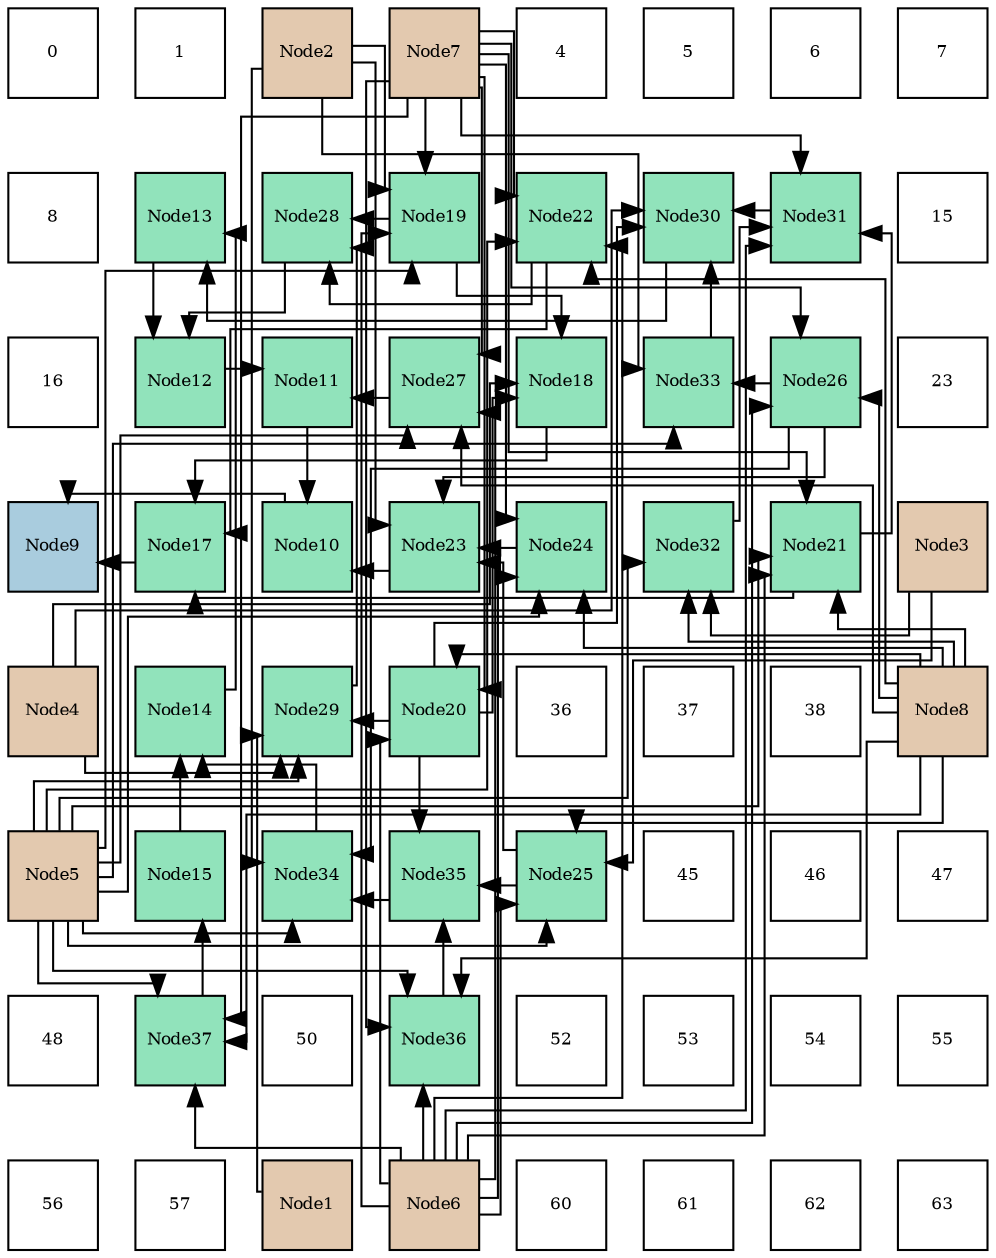 digraph layout{
 rankdir=TB;
 splines=ortho;
 node [style=filled shape=square fixedsize=true width=0.6];
0[label="0", fontsize=8, fillcolor="#ffffff"];
1[label="1", fontsize=8, fillcolor="#ffffff"];
2[label="Node2", fontsize=8, fillcolor="#e3c9af"];
3[label="Node7", fontsize=8, fillcolor="#e3c9af"];
4[label="4", fontsize=8, fillcolor="#ffffff"];
5[label="5", fontsize=8, fillcolor="#ffffff"];
6[label="6", fontsize=8, fillcolor="#ffffff"];
7[label="7", fontsize=8, fillcolor="#ffffff"];
8[label="8", fontsize=8, fillcolor="#ffffff"];
9[label="Node13", fontsize=8, fillcolor="#91e3bb"];
10[label="Node28", fontsize=8, fillcolor="#91e3bb"];
11[label="Node19", fontsize=8, fillcolor="#91e3bb"];
12[label="Node22", fontsize=8, fillcolor="#91e3bb"];
13[label="Node30", fontsize=8, fillcolor="#91e3bb"];
14[label="Node31", fontsize=8, fillcolor="#91e3bb"];
15[label="15", fontsize=8, fillcolor="#ffffff"];
16[label="16", fontsize=8, fillcolor="#ffffff"];
17[label="Node12", fontsize=8, fillcolor="#91e3bb"];
18[label="Node11", fontsize=8, fillcolor="#91e3bb"];
19[label="Node27", fontsize=8, fillcolor="#91e3bb"];
20[label="Node18", fontsize=8, fillcolor="#91e3bb"];
21[label="Node33", fontsize=8, fillcolor="#91e3bb"];
22[label="Node26", fontsize=8, fillcolor="#91e3bb"];
23[label="23", fontsize=8, fillcolor="#ffffff"];
24[label="Node9", fontsize=8, fillcolor="#a9ccde"];
25[label="Node17", fontsize=8, fillcolor="#91e3bb"];
26[label="Node10", fontsize=8, fillcolor="#91e3bb"];
27[label="Node23", fontsize=8, fillcolor="#91e3bb"];
28[label="Node24", fontsize=8, fillcolor="#91e3bb"];
29[label="Node32", fontsize=8, fillcolor="#91e3bb"];
30[label="Node21", fontsize=8, fillcolor="#91e3bb"];
31[label="Node3", fontsize=8, fillcolor="#e3c9af"];
32[label="Node4", fontsize=8, fillcolor="#e3c9af"];
33[label="Node14", fontsize=8, fillcolor="#91e3bb"];
34[label="Node29", fontsize=8, fillcolor="#91e3bb"];
35[label="Node20", fontsize=8, fillcolor="#91e3bb"];
36[label="36", fontsize=8, fillcolor="#ffffff"];
37[label="37", fontsize=8, fillcolor="#ffffff"];
38[label="38", fontsize=8, fillcolor="#ffffff"];
39[label="Node8", fontsize=8, fillcolor="#e3c9af"];
40[label="Node5", fontsize=8, fillcolor="#e3c9af"];
41[label="Node15", fontsize=8, fillcolor="#91e3bb"];
42[label="Node34", fontsize=8, fillcolor="#91e3bb"];
43[label="Node35", fontsize=8, fillcolor="#91e3bb"];
44[label="Node25", fontsize=8, fillcolor="#91e3bb"];
45[label="45", fontsize=8, fillcolor="#ffffff"];
46[label="46", fontsize=8, fillcolor="#ffffff"];
47[label="47", fontsize=8, fillcolor="#ffffff"];
48[label="48", fontsize=8, fillcolor="#ffffff"];
49[label="Node37", fontsize=8, fillcolor="#91e3bb"];
50[label="50", fontsize=8, fillcolor="#ffffff"];
51[label="Node36", fontsize=8, fillcolor="#91e3bb"];
52[label="52", fontsize=8, fillcolor="#ffffff"];
53[label="53", fontsize=8, fillcolor="#ffffff"];
54[label="54", fontsize=8, fillcolor="#ffffff"];
55[label="55", fontsize=8, fillcolor="#ffffff"];
56[label="56", fontsize=8, fillcolor="#ffffff"];
57[label="57", fontsize=8, fillcolor="#ffffff"];
58[label="Node1", fontsize=8, fillcolor="#e3c9af"];
59[label="Node6", fontsize=8, fillcolor="#e3c9af"];
60[label="60", fontsize=8, fillcolor="#ffffff"];
61[label="61", fontsize=8, fillcolor="#ffffff"];
62[label="62", fontsize=8, fillcolor="#ffffff"];
63[label="63", fontsize=8, fillcolor="#ffffff"];
edge [constraint=false, style=vis];26 -> 24;
25 -> 24;
18 -> 26;
27 -> 26;
17 -> 18;
19 -> 18;
9 -> 17;
10 -> 17;
33 -> 9;
13 -> 9;
41 -> 33;
42 -> 33;
49 -> 41;
20 -> 25;
30 -> 25;
12 -> 25;
34 -> 10;
11 -> 10;
12 -> 10;
14 -> 13;
21 -> 13;
35 -> 13;
32 -> 13;
43 -> 42;
22 -> 42;
2 -> 42;
40 -> 42;
11 -> 20;
35 -> 20;
32 -> 20;
28 -> 27;
44 -> 27;
22 -> 27;
2 -> 27;
35 -> 34;
58 -> 34;
32 -> 34;
40 -> 34;
30 -> 14;
29 -> 14;
59 -> 14;
3 -> 14;
22 -> 21;
2 -> 21;
40 -> 21;
35 -> 43;
44 -> 43;
51 -> 43;
2 -> 11;
40 -> 11;
59 -> 11;
3 -> 11;
59 -> 35;
3 -> 35;
39 -> 35;
40 -> 30;
59 -> 30;
3 -> 30;
39 -> 30;
40 -> 12;
59 -> 12;
3 -> 12;
39 -> 12;
40 -> 28;
59 -> 28;
3 -> 28;
39 -> 28;
31 -> 44;
40 -> 44;
59 -> 44;
39 -> 44;
59 -> 22;
3 -> 22;
39 -> 22;
40 -> 19;
59 -> 19;
3 -> 19;
39 -> 19;
31 -> 29;
40 -> 29;
39 -> 29;
40 -> 51;
59 -> 51;
3 -> 51;
39 -> 51;
40 -> 49;
59 -> 49;
3 -> 49;
39 -> 49;
edge [constraint=true, style=invis];
0 -> 8 -> 16 -> 24 -> 32 -> 40 -> 48 -> 56;
1 -> 9 -> 17 -> 25 -> 33 -> 41 -> 49 -> 57;
2 -> 10 -> 18 -> 26 -> 34 -> 42 -> 50 -> 58;
3 -> 11 -> 19 -> 27 -> 35 -> 43 -> 51 -> 59;
4 -> 12 -> 20 -> 28 -> 36 -> 44 -> 52 -> 60;
5 -> 13 -> 21 -> 29 -> 37 -> 45 -> 53 -> 61;
6 -> 14 -> 22 -> 30 -> 38 -> 46 -> 54 -> 62;
7 -> 15 -> 23 -> 31 -> 39 -> 47 -> 55 -> 63;
rank = same {0 -> 1 -> 2 -> 3 -> 4 -> 5 -> 6 -> 7};
rank = same {8 -> 9 -> 10 -> 11 -> 12 -> 13 -> 14 -> 15};
rank = same {16 -> 17 -> 18 -> 19 -> 20 -> 21 -> 22 -> 23};
rank = same {24 -> 25 -> 26 -> 27 -> 28 -> 29 -> 30 -> 31};
rank = same {32 -> 33 -> 34 -> 35 -> 36 -> 37 -> 38 -> 39};
rank = same {40 -> 41 -> 42 -> 43 -> 44 -> 45 -> 46 -> 47};
rank = same {48 -> 49 -> 50 -> 51 -> 52 -> 53 -> 54 -> 55};
rank = same {56 -> 57 -> 58 -> 59 -> 60 -> 61 -> 62 -> 63};
}